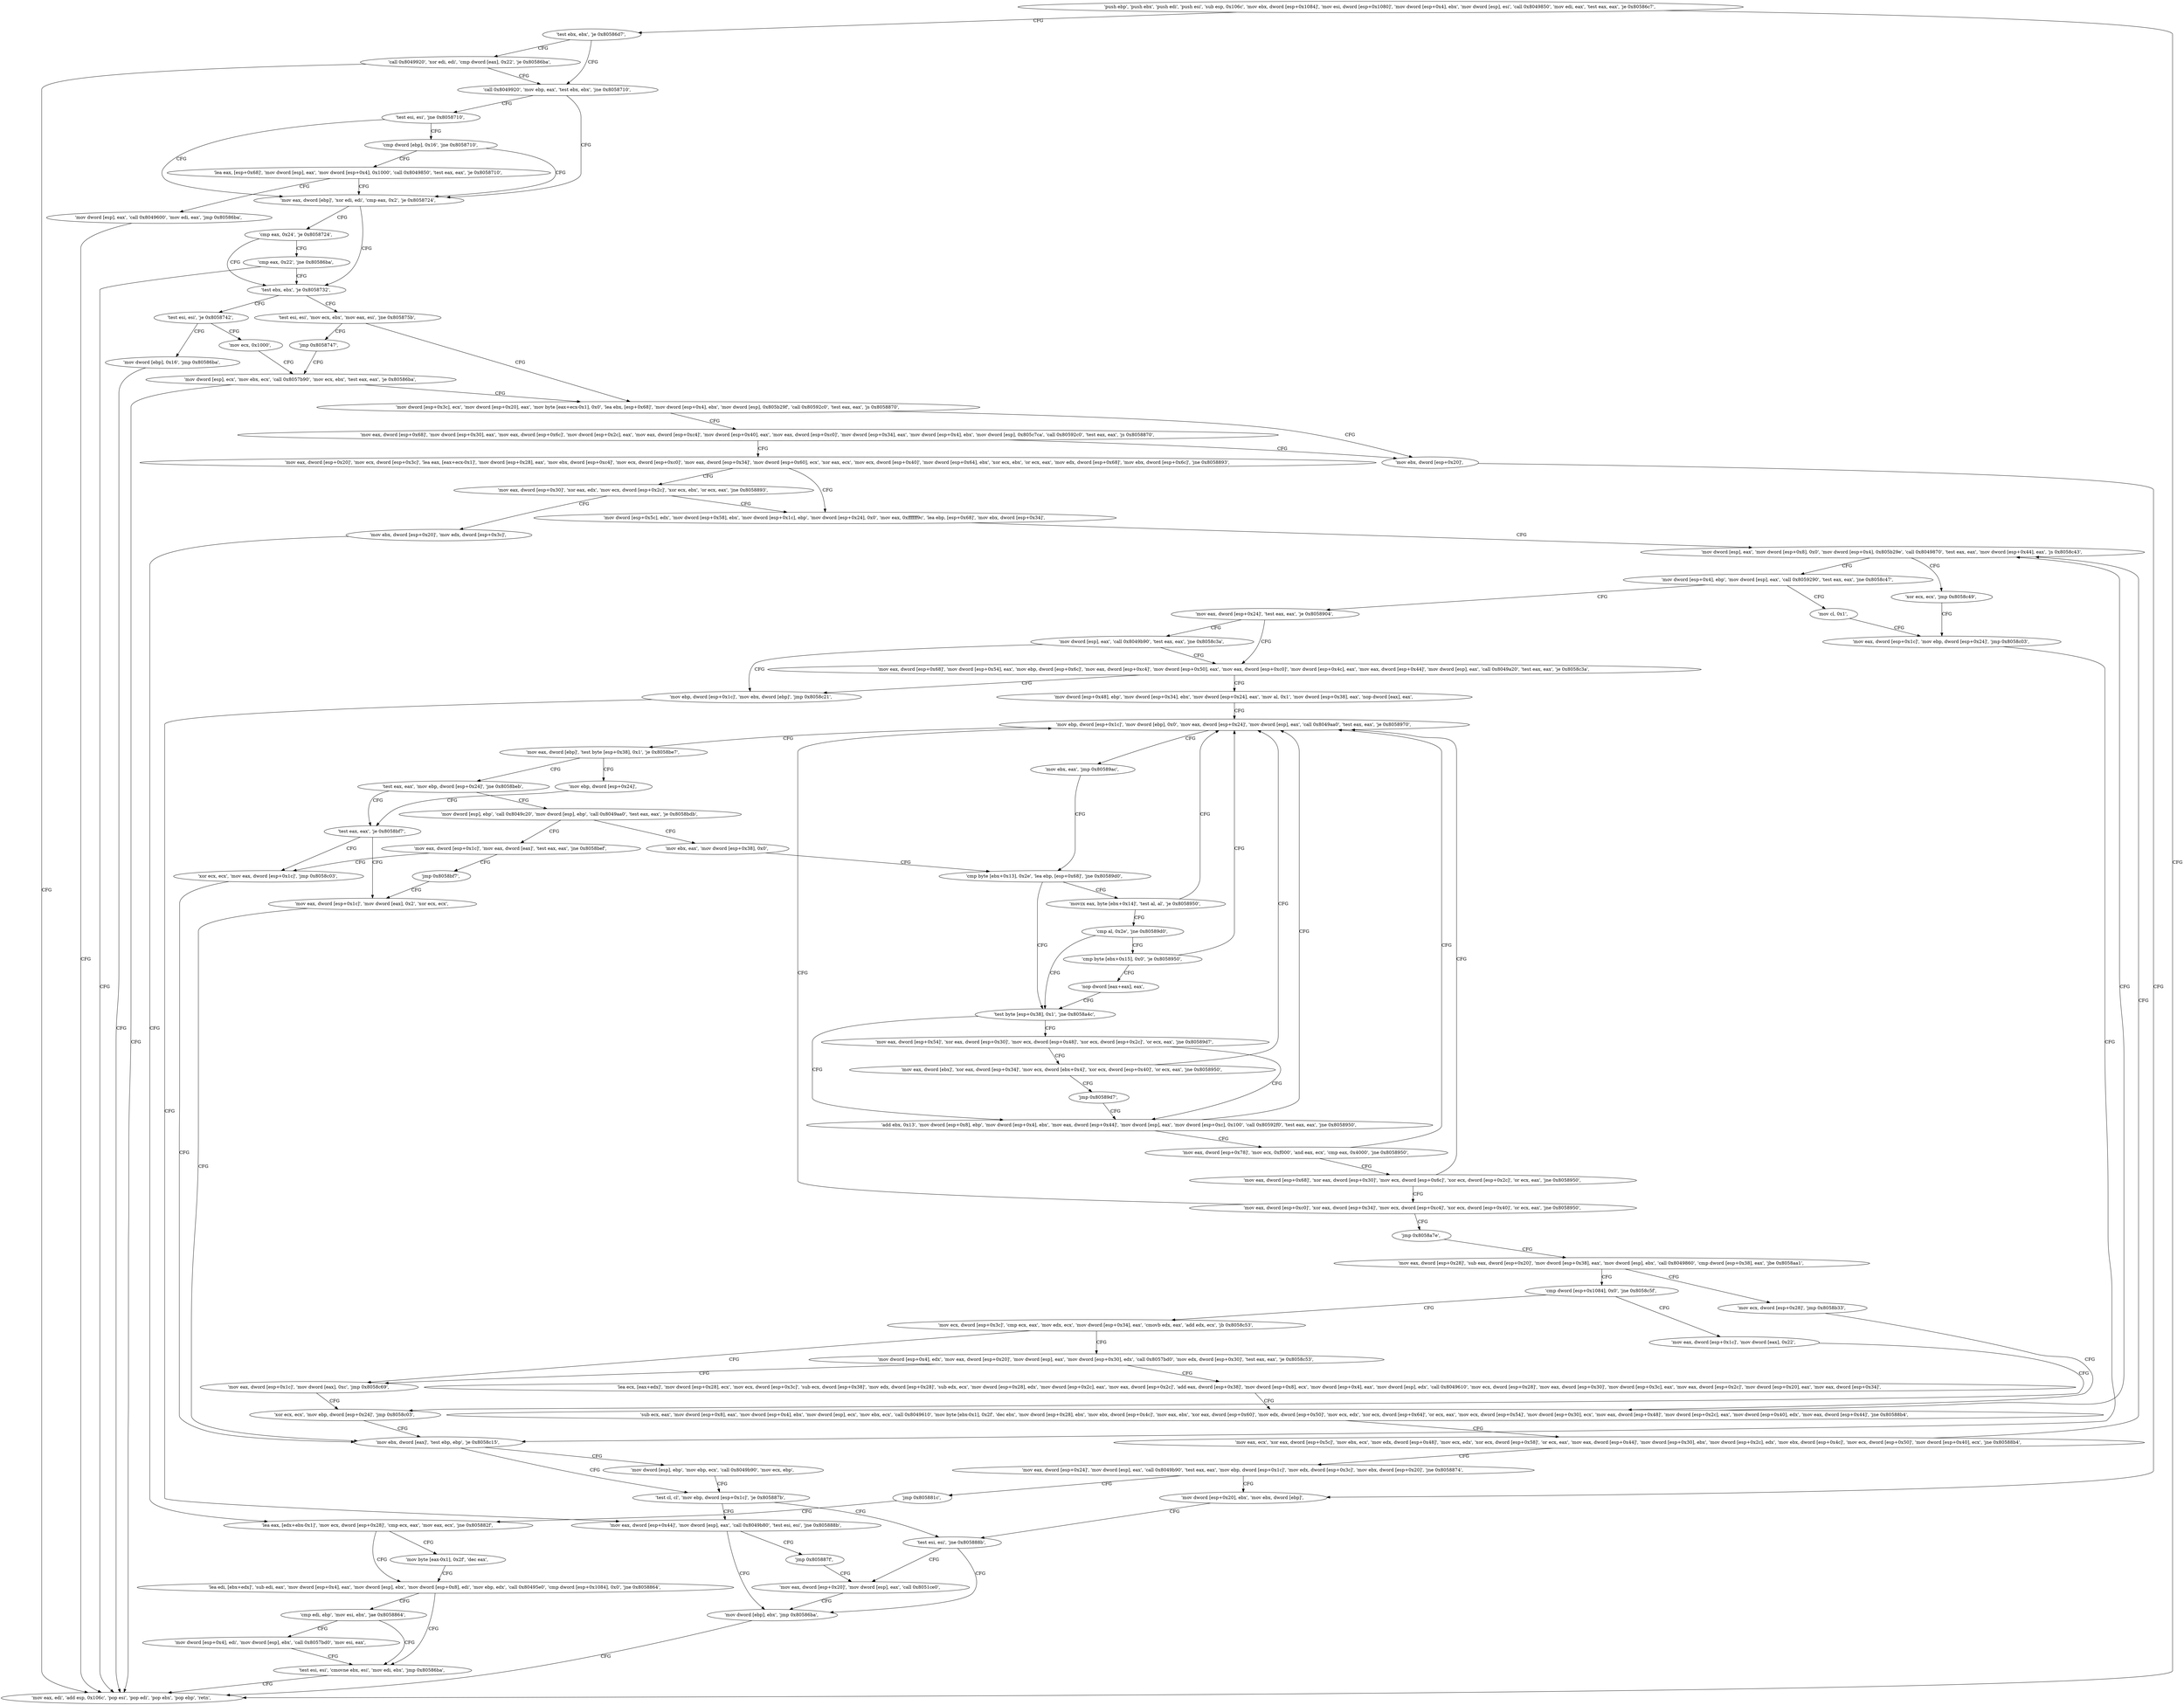 digraph "func" {
"134579856" [label = "'push ebp', 'push ebx', 'push edi', 'push esi', 'sub esp, 0x106c', 'mov ebx, dword [esp+0x1084]', 'mov esi, dword [esp+0x1080]', 'mov dword [esp+0x4], ebx', 'mov dword [esp], esi', 'call 0x8049850', 'mov edi, eax', 'test eax, eax', 'je 0x80586c7', " ]
"134579911" [label = "'test ebx, ebx', 'je 0x80586d7', " ]
"134579898" [label = "'mov eax, edi', 'add esp, 0x106c', 'pop esi', 'pop edi', 'pop ebx', 'pop ebp', 'retn', " ]
"134579927" [label = "'call 0x8049920', 'mov ebp, eax', 'test ebx, ebx', 'jne 0x8058710', " ]
"134579915" [label = "'call 0x8049920', 'xor edi, edi', 'cmp dword [eax], 0x22', 'je 0x80586ba', " ]
"134579984" [label = "'mov eax, dword [ebp]', 'xor edi, edi', 'cmp eax, 0x2', 'je 0x8058724', " ]
"134579938" [label = "'test esi, esi', 'jne 0x8058710', " ]
"134580004" [label = "'test ebx, ebx', 'je 0x8058732', " ]
"134579994" [label = "'cmp eax, 0x24', 'je 0x8058724', " ]
"134579942" [label = "'cmp dword [ebp], 0x16', 'jne 0x8058710', " ]
"134580018" [label = "'test esi, esi', 'je 0x8058742', " ]
"134580008" [label = "'test esi, esi', 'mov ecx, ebx', 'mov eax, esi', 'jne 0x805875b', " ]
"134579999" [label = "'cmp eax, 0x22', 'jne 0x80586ba', " ]
"134579948" [label = "'lea eax, [esp+0x68]', 'mov dword [esp], eax', 'mov dword [esp+0x4], 0x1000', 'call 0x8049850', 'test eax, eax', 'je 0x8058710', " ]
"134580034" [label = "'mov ecx, 0x1000', " ]
"134580022" [label = "'mov dword [ebp], 0x16', 'jmp 0x80586ba', " ]
"134580059" [label = "'mov dword [esp+0x3c], ecx', 'mov dword [esp+0x20], eax', 'mov byte [eax+ecx-0x1], 0x0', 'lea ebx, [esp+0x68]', 'mov dword [esp+0x4], ebx', 'mov dword [esp], 0x805b29f', 'call 0x80592c0', 'test eax, eax', 'js 0x8058870', " ]
"134580016" [label = "'jmp 0x8058747', " ]
"134579972" [label = "'mov dword [esp], eax', 'call 0x8049600', 'mov edi, eax', 'jmp 0x80586ba', " ]
"134580039" [label = "'mov dword [esp], ecx', 'mov ebx, ecx', 'call 0x8057b90', 'mov ecx, ebx', 'test eax, eax', 'je 0x80586ba', " ]
"134580336" [label = "'mov ebx, dword [esp+0x20]', " ]
"134580100" [label = "'mov eax, dword [esp+0x68]', 'mov dword [esp+0x30], eax', 'mov eax, dword [esp+0x6c]', 'mov dword [esp+0x2c], eax', 'mov eax, dword [esp+0xc4]', 'mov dword [esp+0x40], eax', 'mov eax, dword [esp+0xc0]', 'mov dword [esp+0x34], eax', 'mov dword [esp+0x4], ebx', 'mov dword [esp], 0x805c7ca', 'call 0x80592c0', 'test eax, eax', 'js 0x8058870', " ]
"134580340" [label = "'mov dword [esp+0x20], ebx', 'mov ebx, dword [ebp]', " ]
"134580162" [label = "'mov eax, dword [esp+0x20]', 'mov ecx, dword [esp+0x3c]', 'lea eax, [eax+ecx-0x1]', 'mov dword [esp+0x28], eax', 'mov ebx, dword [esp+0xc4]', 'mov ecx, dword [esp+0xc0]', 'mov eax, dword [esp+0x34]', 'mov dword [esp+0x60], ecx', 'xor eax, ecx', 'mov ecx, dword [esp+0x40]', 'mov dword [esp+0x64], ebx', 'xor ecx, ebx', 'or ecx, eax', 'mov edx, dword [esp+0x68]', 'mov ebx, dword [esp+0x6c]', 'jne 0x8058893', " ]
"134580363" [label = "'mov dword [ebp], ebx', 'jmp 0x80586ba', " ]
"134580351" [label = "'mov eax, dword [esp+0x20]', 'mov dword [esp], eax', 'call 0x8051ce0', " ]
"134580371" [label = "'mov dword [esp+0x5c], edx', 'mov dword [esp+0x58], ebx', 'mov dword [esp+0x1c], ebp', 'mov dword [esp+0x24], 0x0', 'mov eax, 0xffffff9c', 'lea ebp, [esp+0x68]', 'mov ebx, dword [esp+0x34]', " ]
"134580228" [label = "'mov eax, dword [esp+0x30]', 'xor eax, edx', 'mov ecx, dword [esp+0x2c]', 'xor ecx, ebx', 'or ecx, eax', 'jne 0x8058893', " ]
"134580404" [label = "'mov dword [esp], eax', 'mov dword [esp+0x8], 0x0', 'mov dword [esp+0x4], 0x805b29e', 'call 0x8049870', 'test eax, eax', 'mov dword [esp+0x44], eax', 'js 0x8058c43', " ]
"134580244" [label = "'mov ebx, dword [esp+0x20]', 'mov edx, dword [esp+0x3c]', " ]
"134581315" [label = "'xor ecx, ecx', 'jmp 0x8058c49', " ]
"134581321" [label = "'mov eax, dword [esp+0x1c]', 'mov ebp, dword [esp+0x24]', 'jmp 0x8058c03', " ]
"134580440" [label = "'mov dword [esp+0x4], ebp', 'mov dword [esp], eax', 'call 0x8059290', 'test eax, eax', 'jne 0x8058c47', " ]
"134581319" [label = "'mov cl, 0x1', " ]
"134580460" [label = "'mov eax, dword [esp+0x24]', 'test eax, eax', 'je 0x8058904', " ]
"134580252" [label = "'lea eax, [edx+ebx-0x1]', 'mov ecx, dword [esp+0x28]', 'cmp ecx, eax', 'mov eax, ecx', 'jne 0x805882f', " ]
"134581251" [label = "'mov ebx, dword [eax]', 'test ebp, ebp', 'je 0x8058c15', " ]
"134580484" [label = "'mov eax, dword [esp+0x68]', 'mov dword [esp+0x54], eax', 'mov ebp, dword [esp+0x6c]', 'mov eax, dword [esp+0xc4]', 'mov dword [esp+0x50], eax', 'mov eax, dword [esp+0xc0]', 'mov dword [esp+0x4c], eax', 'mov eax, dword [esp+0x44]', 'mov dword [esp], eax', 'call 0x8049a20', 'test eax, eax', 'je 0x8058c3a', " ]
"134580468" [label = "'mov dword [esp], eax', 'call 0x8049b90', 'test eax, eax', 'jne 0x8058c3a', " ]
"134580271" [label = "'lea edi, [ebx+edx]', 'sub edi, eax', 'mov dword [esp+0x4], eax', 'mov dword [esp], ebx', 'mov dword [esp+0x8], edi', 'mov ebp, edx', 'call 0x80495e0', 'cmp dword [esp+0x1084], 0x0', 'jne 0x8058864', " ]
"134580324" [label = "'test esi, esi', 'cmovne ebx, esi', 'mov edi, ebx', 'jmp 0x80586ba', " ]
"134580304" [label = "'cmp edi, ebp', 'mov esi, ebx', 'jae 0x8058864', " ]
"134580266" [label = "'mov byte [eax-0x1], 0x2f', 'dec eax', " ]
"134581269" [label = "'test cl, cl', 'mov ebp, dword [esp+0x1c]', 'je 0x805887b', " ]
"134581257" [label = "'mov dword [esp], ebp', 'mov ebp, ecx', 'call 0x8049b90', 'mov ecx, ebp', " ]
"134581306" [label = "'mov ebp, dword [esp+0x1c]', 'mov ebx, dword [ebp]', 'jmp 0x8058c21', " ]
"134580538" [label = "'mov dword [esp+0x48], ebp', 'mov dword [esp+0x34], ebx', 'mov dword [esp+0x24], eax', 'mov al, 0x1', 'mov dword [esp+0x38], eax', 'nop dword [eax], eax', " ]
"134580310" [label = "'mov dword [esp+0x4], edi', 'mov dword [esp], ebx', 'call 0x8057bd0', 'mov esi, eax', " ]
"134580347" [label = "'test esi, esi', 'jne 0x805888b', " ]
"134581281" [label = "'mov eax, dword [esp+0x44]', 'mov dword [esp], eax', 'call 0x8049b80', 'test esi, esi', 'jne 0x805888b', " ]
"134580560" [label = "'mov ebp, dword [esp+0x1c]', 'mov dword [ebp], 0x0', 'mov eax, dword [esp+0x24]', 'mov dword [esp], eax', 'call 0x8049aa0', 'test eax, eax', 'je 0x8058970', " ]
"134581301" [label = "'jmp 0x805887f', " ]
"134580592" [label = "'mov eax, dword [ebp]', 'test byte [esp+0x38], 0x1', 'je 0x8058be7', " ]
"134581223" [label = "'mov ebp, dword [esp+0x24]', " ]
"134580606" [label = "'test eax, eax', 'mov ebp, dword [esp+0x24]', 'jne 0x8058beb', " ]
"134580587" [label = "'mov ebx, eax', 'jmp 0x80589ac', " ]
"134580652" [label = "'cmp byte [ebx+0x13], 0x2e', 'lea ebp, [esp+0x68]', 'jne 0x80589d0', " ]
"134581227" [label = "'test eax, eax', 'je 0x8058bf7', " ]
"134580618" [label = "'mov dword [esp], ebp', 'call 0x8049c20', 'mov dword [esp], ebp', 'call 0x8049aa0', 'test eax, eax', 'je 0x8058bdb', " ]
"134580688" [label = "'test byte [esp+0x38], 0x1', 'jne 0x8058a4c', " ]
"134580662" [label = "'movzx eax, byte [ebx+0x14]', 'test al, al', 'je 0x8058950', " ]
"134581239" [label = "'mov eax, dword [esp+0x1c]', 'mov dword [eax], 0x2', 'xor ecx, ecx', " ]
"134581231" [label = "'xor ecx, ecx', 'mov eax, dword [esp+0x1c]', 'jmp 0x8058c03', " ]
"134581211" [label = "'mov eax, dword [esp+0x1c]', 'mov eax, dword [eax]', 'test eax, eax', 'jne 0x8058bef', " ]
"134580642" [label = "'mov ebx, eax', 'mov dword [esp+0x38], 0x0', " ]
"134580812" [label = "'mov eax, dword [esp+0x54]', 'xor eax, dword [esp+0x30]', 'mov ecx, dword [esp+0x48]', 'xor ecx, dword [esp+0x2c]', 'or ecx, eax', 'jne 0x80589d7', " ]
"134580695" [label = "'add ebx, 0x13', 'mov dword [esp+0x8], ebp', 'mov dword [esp+0x4], ebx', 'mov eax, dword [esp+0x44]', 'mov dword [esp], eax', 'mov dword [esp+0xc], 0x100', 'call 0x80592f0', 'test eax, eax', 'jne 0x8058950', " ]
"134580670" [label = "'cmp al, 0x2e', 'jne 0x80589d0', " ]
"134581221" [label = "'jmp 0x8058bf7', " ]
"134580836" [label = "'mov eax, dword [ebx]', 'xor eax, dword [esp+0x34]', 'mov ecx, dword [ebx+0x4]', 'xor ecx, dword [esp+0x40]', 'or ecx, eax', 'jne 0x8058950', " ]
"134580734" [label = "'mov eax, dword [esp+0x78]', 'mov ecx, 0xf000', 'and eax, ecx', 'cmp eax, 0x4000', 'jne 0x8058950', " ]
"134580674" [label = "'cmp byte [ebx+0x15], 0x0', 'je 0x8058950', " ]
"134580857" [label = "'jmp 0x80589d7', " ]
"134580756" [label = "'mov eax, dword [esp+0x68]', 'xor eax, dword [esp+0x30]', 'mov ecx, dword [esp+0x6c]', 'xor ecx, dword [esp+0x2c]', 'or ecx, eax', 'jne 0x8058950', " ]
"134580680" [label = "'nop dword [eax+eax], eax', " ]
"134580780" [label = "'mov eax, dword [esp+0xc0]', 'xor eax, dword [esp+0x34]', 'mov ecx, dword [esp+0xc4]', 'xor ecx, dword [esp+0x40]', 'or ecx, eax', 'jne 0x8058950', " ]
"134580810" [label = "'jmp 0x8058a7e', " ]
"134580862" [label = "'mov eax, dword [esp+0x28]', 'sub eax, dword [esp+0x20]', 'mov dword [esp+0x38], eax', 'mov dword [esp], ebx', 'call 0x8049860', 'cmp dword [esp+0x38], eax', 'jbe 0x8058aa1', " ]
"134580897" [label = "'cmp dword [esp+0x1084], 0x0', 'jne 0x8058c5f', " ]
"134580888" [label = "'mov ecx, dword [esp+0x28]', 'jmp 0x8058b33', " ]
"134581343" [label = "'mov eax, dword [esp+0x1c]', 'mov dword [eax], 0x22', " ]
"134580911" [label = "'mov ecx, dword [esp+0x3c]', 'cmp ecx, eax', 'mov edx, ecx', 'mov dword [esp+0x34], eax', 'cmovb edx, eax', 'add edx, ecx', 'jb 0x8058c53', " ]
"134581043" [label = "'sub ecx, eax', 'mov dword [esp+0x8], eax', 'mov dword [esp+0x4], ebx', 'mov dword [esp], ecx', 'mov ebx, ecx', 'call 0x8049610', 'mov byte [ebx-0x1], 0x2f', 'dec ebx', 'mov dword [esp+0x28], ebx', 'mov ebx, dword [esp+0x4c]', 'mov eax, ebx', 'xor eax, dword [esp+0x60]', 'mov edx, dword [esp+0x50]', 'mov ecx, edx', 'xor ecx, dword [esp+0x64]', 'or ecx, eax', 'mov ecx, dword [esp+0x54]', 'mov dword [esp+0x30], ecx', 'mov eax, dword [esp+0x48]', 'mov dword [esp+0x2c], eax', 'mov dword [esp+0x40], edx', 'mov eax, dword [esp+0x44]', 'jne 0x80588b4', " ]
"134581353" [label = "'xor ecx, ecx', 'mov ebp, dword [esp+0x24]', 'jmp 0x8058c03', " ]
"134581331" [label = "'mov eax, dword [esp+0x1c]', 'mov dword [eax], 0xc', 'jmp 0x8058c69', " ]
"134580934" [label = "'mov dword [esp+0x4], edx', 'mov eax, dword [esp+0x20]', 'mov dword [esp], eax', 'mov dword [esp+0x30], edx', 'call 0x8057bd0', 'mov edx, dword [esp+0x30]', 'test eax, eax', 'je 0x8058c53', " ]
"134581124" [label = "'mov eax, ecx', 'xor eax, dword [esp+0x5c]', 'mov ebx, ecx', 'mov edx, dword [esp+0x48]', 'mov ecx, edx', 'xor ecx, dword [esp+0x58]', 'or ecx, eax', 'mov eax, dword [esp+0x44]', 'mov dword [esp+0x30], ebx', 'mov dword [esp+0x2c], edx', 'mov ebx, dword [esp+0x4c]', 'mov ecx, dword [esp+0x50]', 'mov dword [esp+0x40], ecx', 'jne 0x80588b4', " ]
"134580966" [label = "'lea ecx, [eax+edx]', 'mov dword [esp+0x28], ecx', 'mov ecx, dword [esp+0x3c]', 'sub ecx, dword [esp+0x38]', 'mov edx, dword [esp+0x28]', 'sub edx, ecx', 'mov dword [esp+0x28], edx', 'mov dword [esp+0x2c], eax', 'mov eax, dword [esp+0x2c]', 'add eax, dword [esp+0x38]', 'mov dword [esp+0x8], ecx', 'mov dword [esp+0x4], eax', 'mov dword [esp], edx', 'call 0x8049610', 'mov ecx, dword [esp+0x28]', 'mov eax, dword [esp+0x30]', 'mov dword [esp+0x3c], eax', 'mov eax, dword [esp+0x2c]', 'mov dword [esp+0x20], eax', 'mov eax, dword [esp+0x34]', " ]
"134581174" [label = "'mov eax, dword [esp+0x24]', 'mov dword [esp], eax', 'call 0x8049b90', 'test eax, eax', 'mov ebp, dword [esp+0x1c]', 'mov edx, dword [esp+0x3c]', 'mov ebx, dword [esp+0x20]', 'jne 0x8058874', " ]
"134581206" [label = "'jmp 0x805881c', " ]
"134579856" -> "134579911" [ label = "CFG" ]
"134579856" -> "134579898" [ label = "CFG" ]
"134579911" -> "134579927" [ label = "CFG" ]
"134579911" -> "134579915" [ label = "CFG" ]
"134579927" -> "134579984" [ label = "CFG" ]
"134579927" -> "134579938" [ label = "CFG" ]
"134579915" -> "134579898" [ label = "CFG" ]
"134579915" -> "134579927" [ label = "CFG" ]
"134579984" -> "134580004" [ label = "CFG" ]
"134579984" -> "134579994" [ label = "CFG" ]
"134579938" -> "134579984" [ label = "CFG" ]
"134579938" -> "134579942" [ label = "CFG" ]
"134580004" -> "134580018" [ label = "CFG" ]
"134580004" -> "134580008" [ label = "CFG" ]
"134579994" -> "134580004" [ label = "CFG" ]
"134579994" -> "134579999" [ label = "CFG" ]
"134579942" -> "134579984" [ label = "CFG" ]
"134579942" -> "134579948" [ label = "CFG" ]
"134580018" -> "134580034" [ label = "CFG" ]
"134580018" -> "134580022" [ label = "CFG" ]
"134580008" -> "134580059" [ label = "CFG" ]
"134580008" -> "134580016" [ label = "CFG" ]
"134579999" -> "134579898" [ label = "CFG" ]
"134579999" -> "134580004" [ label = "CFG" ]
"134579948" -> "134579984" [ label = "CFG" ]
"134579948" -> "134579972" [ label = "CFG" ]
"134580034" -> "134580039" [ label = "CFG" ]
"134580022" -> "134579898" [ label = "CFG" ]
"134580059" -> "134580336" [ label = "CFG" ]
"134580059" -> "134580100" [ label = "CFG" ]
"134580016" -> "134580039" [ label = "CFG" ]
"134579972" -> "134579898" [ label = "CFG" ]
"134580039" -> "134579898" [ label = "CFG" ]
"134580039" -> "134580059" [ label = "CFG" ]
"134580336" -> "134580340" [ label = "CFG" ]
"134580100" -> "134580336" [ label = "CFG" ]
"134580100" -> "134580162" [ label = "CFG" ]
"134580340" -> "134580347" [ label = "CFG" ]
"134580162" -> "134580371" [ label = "CFG" ]
"134580162" -> "134580228" [ label = "CFG" ]
"134580363" -> "134579898" [ label = "CFG" ]
"134580351" -> "134580363" [ label = "CFG" ]
"134580371" -> "134580404" [ label = "CFG" ]
"134580228" -> "134580371" [ label = "CFG" ]
"134580228" -> "134580244" [ label = "CFG" ]
"134580404" -> "134581315" [ label = "CFG" ]
"134580404" -> "134580440" [ label = "CFG" ]
"134580244" -> "134580252" [ label = "CFG" ]
"134581315" -> "134581321" [ label = "CFG" ]
"134581321" -> "134581251" [ label = "CFG" ]
"134580440" -> "134581319" [ label = "CFG" ]
"134580440" -> "134580460" [ label = "CFG" ]
"134581319" -> "134581321" [ label = "CFG" ]
"134580460" -> "134580484" [ label = "CFG" ]
"134580460" -> "134580468" [ label = "CFG" ]
"134580252" -> "134580271" [ label = "CFG" ]
"134580252" -> "134580266" [ label = "CFG" ]
"134581251" -> "134581269" [ label = "CFG" ]
"134581251" -> "134581257" [ label = "CFG" ]
"134580484" -> "134581306" [ label = "CFG" ]
"134580484" -> "134580538" [ label = "CFG" ]
"134580468" -> "134581306" [ label = "CFG" ]
"134580468" -> "134580484" [ label = "CFG" ]
"134580271" -> "134580324" [ label = "CFG" ]
"134580271" -> "134580304" [ label = "CFG" ]
"134580324" -> "134579898" [ label = "CFG" ]
"134580304" -> "134580324" [ label = "CFG" ]
"134580304" -> "134580310" [ label = "CFG" ]
"134580266" -> "134580271" [ label = "CFG" ]
"134581269" -> "134580347" [ label = "CFG" ]
"134581269" -> "134581281" [ label = "CFG" ]
"134581257" -> "134581269" [ label = "CFG" ]
"134581306" -> "134581281" [ label = "CFG" ]
"134580538" -> "134580560" [ label = "CFG" ]
"134580310" -> "134580324" [ label = "CFG" ]
"134580347" -> "134580363" [ label = "CFG" ]
"134580347" -> "134580351" [ label = "CFG" ]
"134581281" -> "134580363" [ label = "CFG" ]
"134581281" -> "134581301" [ label = "CFG" ]
"134580560" -> "134580592" [ label = "CFG" ]
"134580560" -> "134580587" [ label = "CFG" ]
"134581301" -> "134580351" [ label = "CFG" ]
"134580592" -> "134581223" [ label = "CFG" ]
"134580592" -> "134580606" [ label = "CFG" ]
"134581223" -> "134581227" [ label = "CFG" ]
"134580606" -> "134581227" [ label = "CFG" ]
"134580606" -> "134580618" [ label = "CFG" ]
"134580587" -> "134580652" [ label = "CFG" ]
"134580652" -> "134580688" [ label = "CFG" ]
"134580652" -> "134580662" [ label = "CFG" ]
"134581227" -> "134581239" [ label = "CFG" ]
"134581227" -> "134581231" [ label = "CFG" ]
"134580618" -> "134581211" [ label = "CFG" ]
"134580618" -> "134580642" [ label = "CFG" ]
"134580688" -> "134580812" [ label = "CFG" ]
"134580688" -> "134580695" [ label = "CFG" ]
"134580662" -> "134580560" [ label = "CFG" ]
"134580662" -> "134580670" [ label = "CFG" ]
"134581239" -> "134581251" [ label = "CFG" ]
"134581231" -> "134581251" [ label = "CFG" ]
"134581211" -> "134581231" [ label = "CFG" ]
"134581211" -> "134581221" [ label = "CFG" ]
"134580642" -> "134580652" [ label = "CFG" ]
"134580812" -> "134580695" [ label = "CFG" ]
"134580812" -> "134580836" [ label = "CFG" ]
"134580695" -> "134580560" [ label = "CFG" ]
"134580695" -> "134580734" [ label = "CFG" ]
"134580670" -> "134580688" [ label = "CFG" ]
"134580670" -> "134580674" [ label = "CFG" ]
"134581221" -> "134581239" [ label = "CFG" ]
"134580836" -> "134580560" [ label = "CFG" ]
"134580836" -> "134580857" [ label = "CFG" ]
"134580734" -> "134580560" [ label = "CFG" ]
"134580734" -> "134580756" [ label = "CFG" ]
"134580674" -> "134580560" [ label = "CFG" ]
"134580674" -> "134580680" [ label = "CFG" ]
"134580857" -> "134580695" [ label = "CFG" ]
"134580756" -> "134580560" [ label = "CFG" ]
"134580756" -> "134580780" [ label = "CFG" ]
"134580680" -> "134580688" [ label = "CFG" ]
"134580780" -> "134580560" [ label = "CFG" ]
"134580780" -> "134580810" [ label = "CFG" ]
"134580810" -> "134580862" [ label = "CFG" ]
"134580862" -> "134580897" [ label = "CFG" ]
"134580862" -> "134580888" [ label = "CFG" ]
"134580897" -> "134581343" [ label = "CFG" ]
"134580897" -> "134580911" [ label = "CFG" ]
"134580888" -> "134581043" [ label = "CFG" ]
"134581343" -> "134581353" [ label = "CFG" ]
"134580911" -> "134581331" [ label = "CFG" ]
"134580911" -> "134580934" [ label = "CFG" ]
"134581043" -> "134580404" [ label = "CFG" ]
"134581043" -> "134581124" [ label = "CFG" ]
"134581353" -> "134581251" [ label = "CFG" ]
"134581331" -> "134581353" [ label = "CFG" ]
"134580934" -> "134581331" [ label = "CFG" ]
"134580934" -> "134580966" [ label = "CFG" ]
"134581124" -> "134580404" [ label = "CFG" ]
"134581124" -> "134581174" [ label = "CFG" ]
"134580966" -> "134581043" [ label = "CFG" ]
"134581174" -> "134580340" [ label = "CFG" ]
"134581174" -> "134581206" [ label = "CFG" ]
"134581206" -> "134580252" [ label = "CFG" ]
}
